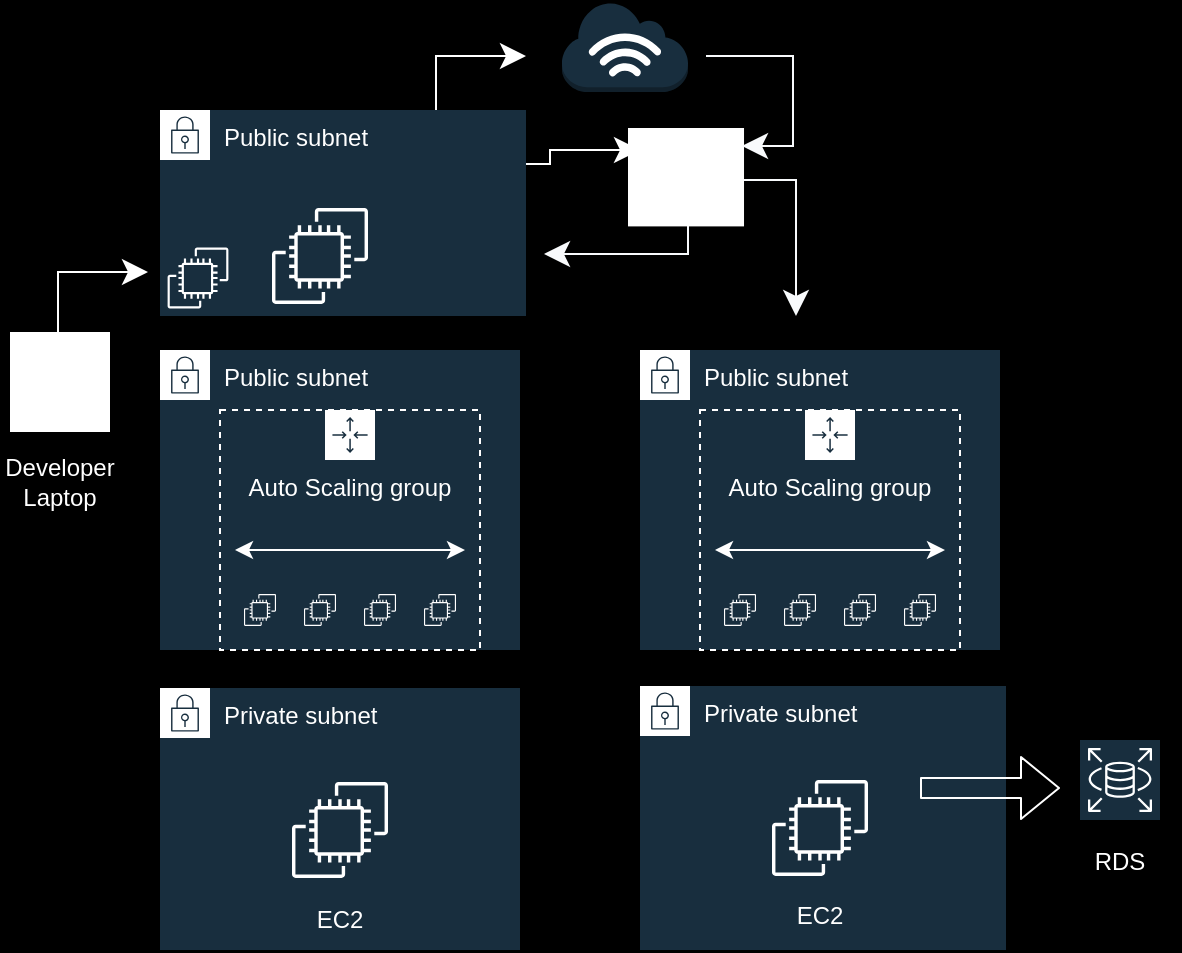<mxfile version="28.2.5">
  <diagram name="Página-1" id="WTidMu6pZAAe1vuulXgR">
    <mxGraphModel dx="1477" dy="814" grid="1" gridSize="9" guides="1" tooltips="1" connect="1" arrows="1" fold="1" page="1" pageScale="1" pageWidth="827" pageHeight="1169" background="light-dark(#000000,#121212)" math="0" shadow="0">
      <root>
        <mxCell id="0" />
        <mxCell id="1" parent="0" />
        <mxCell id="buKtytDfIhO9UdU7Xj6q-86" value="" style="edgeStyle=elbowEdgeStyle;elbow=horizontal;endArrow=classic;html=1;curved=0;rounded=0;endSize=10;startSize=13;strokeColor=light-dark(#f8fafc, #a0bcd2);sourcePerimeterSpacing=9;jumpSize=18;labelBackgroundColor=none;fontColor=default;exitX=0.545;exitY=0.528;exitDx=0;exitDy=0;exitPerimeter=0;" edge="1" parent="1" source="buKtytDfIhO9UdU7Xj6q-68">
          <mxGeometry width="50" height="50" relative="1" as="geometry">
            <mxPoint x="432" y="130" as="sourcePoint" />
            <mxPoint x="468" y="202" as="targetPoint" />
            <Array as="points">
              <mxPoint x="468" y="85" />
              <mxPoint x="486" y="145.6" />
            </Array>
          </mxGeometry>
        </mxCell>
        <mxCell id="buKtytDfIhO9UdU7Xj6q-87" value="" style="edgeStyle=elbowEdgeStyle;elbow=horizontal;endArrow=classic;html=1;curved=0;rounded=0;endSize=10;startSize=13;strokeColor=light-dark(#f8fafc, #a0bcd2);sourcePerimeterSpacing=9;jumpSize=18;labelBackgroundColor=none;fontColor=default;exitX=0.388;exitY=0.687;exitDx=0;exitDy=0;exitPerimeter=0;" edge="1" parent="1" source="buKtytDfIhO9UdU7Xj6q-68">
          <mxGeometry width="50" height="50" relative="1" as="geometry">
            <mxPoint x="396" y="162" as="sourcePoint" />
            <mxPoint x="342" y="171" as="targetPoint" />
            <Array as="points">
              <mxPoint x="414" y="189" />
              <mxPoint x="432" y="117" />
              <mxPoint x="450" y="177.6" />
            </Array>
          </mxGeometry>
        </mxCell>
        <mxCell id="buKtytDfIhO9UdU7Xj6q-73" value="" style="edgeStyle=elbowEdgeStyle;elbow=horizontal;endArrow=classic;html=1;curved=0;rounded=0;endSize=10;startSize=13;strokeColor=#FFFFFF;sourcePerimeterSpacing=9;jumpSize=18;labelBackgroundColor=none;fontColor=default;" edge="1" parent="1">
          <mxGeometry width="50" height="50" relative="1" as="geometry">
            <mxPoint x="288" y="126" as="sourcePoint" />
            <mxPoint x="390" y="119" as="targetPoint" />
            <Array as="points">
              <mxPoint x="345" y="83" />
              <mxPoint x="345" y="110" />
            </Array>
          </mxGeometry>
        </mxCell>
        <mxCell id="buKtytDfIhO9UdU7Xj6q-74" value="" style="edgeStyle=elbowEdgeStyle;elbow=horizontal;endArrow=classic;html=1;curved=0;rounded=0;endSize=10;startSize=13;strokeColor=#FFFFFF;sourcePerimeterSpacing=9;jumpSize=18;exitX=0.3;exitY=0.66;exitDx=0;exitDy=0;exitPerimeter=0;labelBackgroundColor=none;fontColor=default;" edge="1" parent="1">
          <mxGeometry width="50" height="50" relative="1" as="geometry">
            <mxPoint x="279" y="135" as="sourcePoint" />
            <mxPoint x="333" y="72" as="targetPoint" />
            <Array as="points">
              <mxPoint x="288" y="36" />
              <mxPoint x="288" y="63" />
            </Array>
          </mxGeometry>
        </mxCell>
        <mxCell id="buKtytDfIhO9UdU7Xj6q-8" value="" style="sketch=0;points=[[0,0,0],[0.25,0,0],[0.5,0,0],[0.75,0,0],[1,0,0],[0,1,0],[0.25,1,0],[0.5,1,0],[0.75,1,0],[1,1,0],[0,0.25,0],[0,0.5,0],[0,0.75,0],[1,0.25,0],[1,0.5,0],[1,0.75,0]];outlineConnect=0;dashed=0;verticalLabelPosition=bottom;verticalAlign=top;align=center;html=1;fontSize=12;fontStyle=0;aspect=fixed;shape=mxgraph.aws4.resourceIcon;resIcon=mxgraph.aws4.rds;rounded=1;labelBackgroundColor=none;fillColor=#182E3E;strokeColor=#FFFFFF;fontColor=#FFFFFF;" vertex="1" parent="1">
          <mxGeometry x="610" y="414" width="40" height="40" as="geometry" />
        </mxCell>
        <mxCell id="buKtytDfIhO9UdU7Xj6q-33" value="Private subnet" style="points=[[0,0],[0.25,0],[0.5,0],[0.75,0],[1,0],[1,0.25],[1,0.5],[1,0.75],[1,1],[0.75,1],[0.5,1],[0.25,1],[0,1],[0,0.75],[0,0.5],[0,0.25]];outlineConnect=0;html=1;whiteSpace=wrap;fontSize=12;fontStyle=0;container=1;pointerEvents=0;collapsible=0;recursiveResize=0;shape=mxgraph.aws4.group;grIcon=mxgraph.aws4.group_security_group;grStroke=0;verticalAlign=top;align=left;spacingLeft=30;dashed=0;rounded=1;labelBackgroundColor=none;fillColor=#182E3E;strokeColor=#FFFFFF;fontColor=#FFFFFF;" vertex="1" parent="1">
          <mxGeometry x="150" y="388" width="180" height="131" as="geometry" />
        </mxCell>
        <mxCell id="buKtytDfIhO9UdU7Xj6q-1" value="" style="sketch=0;points=[[0,0,0],[0.25,0,0],[0.5,0,0],[0.75,0,0],[1,0,0],[0,1,0],[0.25,1,0],[0.5,1,0],[0.75,1,0],[1,1,0],[0,0.25,0],[0,0.5,0],[0,0.75,0],[1,0.25,0],[1,0.5,0],[1,0.75,0]];outlineConnect=0;dashed=0;verticalLabelPosition=bottom;verticalAlign=top;align=center;html=1;fontSize=12;fontStyle=0;aspect=fixed;shape=mxgraph.aws4.resourceIcon;resIcon=mxgraph.aws4.ec2;rounded=1;labelBackgroundColor=none;fillColor=#182E3E;strokeColor=#FFFFFF;fontColor=#FFFFFF;" vertex="1" parent="buKtytDfIhO9UdU7Xj6q-33">
          <mxGeometry x="60" y="41" width="60" height="60" as="geometry" />
        </mxCell>
        <mxCell id="buKtytDfIhO9UdU7Xj6q-51" value="EC2" style="text;strokeColor=none;align=center;fillColor=none;html=1;verticalAlign=middle;whiteSpace=wrap;rounded=0;labelBorderColor=none;labelBackgroundColor=none;fontColor=#FFFFFF;" vertex="1" parent="buKtytDfIhO9UdU7Xj6q-33">
          <mxGeometry x="60" y="101" width="60" height="30" as="geometry" />
        </mxCell>
        <mxCell id="buKtytDfIhO9UdU7Xj6q-35" value="Private subnet" style="points=[[0,0],[0.25,0],[0.5,0],[0.75,0],[1,0],[1,0.25],[1,0.5],[1,0.75],[1,1],[0.75,1],[0.5,1],[0.25,1],[0,1],[0,0.75],[0,0.5],[0,0.25]];outlineConnect=0;html=1;whiteSpace=wrap;fontSize=12;fontStyle=0;container=1;pointerEvents=0;collapsible=0;recursiveResize=0;shape=mxgraph.aws4.group;grIcon=mxgraph.aws4.group_security_group;grStroke=0;verticalAlign=top;align=left;spacingLeft=30;dashed=0;rounded=1;labelBackgroundColor=none;fillColor=#182E3E;strokeColor=#FFFFFF;fontColor=#FFFFFF;" vertex="1" parent="1">
          <mxGeometry x="390" y="387" width="183" height="132" as="geometry" />
        </mxCell>
        <mxCell id="buKtytDfIhO9UdU7Xj6q-36" value="" style="sketch=0;points=[[0,0,0],[0.25,0,0],[0.5,0,0],[0.75,0,0],[1,0,0],[0,1,0],[0.25,1,0],[0.5,1,0],[0.75,1,0],[1,1,0],[0,0.25,0],[0,0.5,0],[0,0.75,0],[1,0.25,0],[1,0.5,0],[1,0.75,0]];outlineConnect=0;dashed=0;verticalLabelPosition=bottom;verticalAlign=top;align=center;html=1;fontSize=12;fontStyle=0;aspect=fixed;shape=mxgraph.aws4.resourceIcon;resIcon=mxgraph.aws4.ec2;rounded=1;labelBackgroundColor=none;fillColor=#182E3E;strokeColor=#FFFFFF;fontColor=#FFFFFF;" vertex="1" parent="buKtytDfIhO9UdU7Xj6q-35">
          <mxGeometry x="60" y="41" width="60" height="60" as="geometry" />
        </mxCell>
        <mxCell id="buKtytDfIhO9UdU7Xj6q-37" value="" style="shape=flexArrow;endArrow=classic;html=1;rounded=1;labelBackgroundColor=none;fontColor=default;strokeColor=#FFFFFF;" edge="1" parent="buKtytDfIhO9UdU7Xj6q-35">
          <mxGeometry width="50" height="50" relative="1" as="geometry">
            <mxPoint x="140" y="51" as="sourcePoint" />
            <mxPoint x="210" y="51" as="targetPoint" />
          </mxGeometry>
        </mxCell>
        <mxCell id="buKtytDfIhO9UdU7Xj6q-50" value="EC2" style="text;strokeColor=none;align=center;fillColor=none;html=1;verticalAlign=middle;whiteSpace=wrap;rounded=0;labelBorderColor=none;labelBackgroundColor=none;fontColor=#FFFFFF;" vertex="1" parent="buKtytDfIhO9UdU7Xj6q-35">
          <mxGeometry x="60" y="100" width="60" height="30" as="geometry" />
        </mxCell>
        <mxCell id="buKtytDfIhO9UdU7Xj6q-38" value="Public subnet" style="points=[[0,0],[0.25,0],[0.5,0],[0.75,0],[1,0],[1,0.25],[1,0.5],[1,0.75],[1,1],[0.75,1],[0.5,1],[0.25,1],[0,1],[0,0.75],[0,0.5],[0,0.25]];outlineConnect=0;html=1;whiteSpace=wrap;fontSize=12;fontStyle=0;container=1;pointerEvents=0;collapsible=0;recursiveResize=0;shape=mxgraph.aws4.group;grIcon=mxgraph.aws4.group_security_group;grStroke=0;verticalAlign=top;align=left;spacingLeft=30;dashed=0;rounded=1;labelBackgroundColor=none;fillColor=#182E3E;strokeColor=#FFFFFF;fontColor=#FFFFFF;" vertex="1" parent="1">
          <mxGeometry x="150" y="219" width="180" height="150" as="geometry" />
        </mxCell>
        <mxCell id="buKtytDfIhO9UdU7Xj6q-39" value="Auto Scaling group" style="points=[[0,0],[0.25,0],[0.5,0],[0.75,0],[1,0],[1,0.25],[1,0.5],[1,0.75],[1,1],[0.75,1],[0.5,1],[0.25,1],[0,1],[0,0.75],[0,0.5],[0,0.25]];outlineConnect=0;html=1;whiteSpace=wrap;fontSize=12;fontStyle=0;container=1;pointerEvents=0;collapsible=0;recursiveResize=0;shape=mxgraph.aws4.groupCenter;grIcon=mxgraph.aws4.group_auto_scaling_group;grStroke=1;fillColor=none;verticalAlign=top;align=center;dashed=1;spacingTop=25;rounded=1;labelBackgroundColor=none;strokeColor=#FFFFFF;fontColor=#FFFFFF;" vertex="1" parent="buKtytDfIhO9UdU7Xj6q-38">
          <mxGeometry x="30" y="30" width="130" height="120" as="geometry" />
        </mxCell>
        <mxCell id="buKtytDfIhO9UdU7Xj6q-40" value="" style="sketch=0;points=[[0,0,0],[0.25,0,0],[0.5,0,0],[0.75,0,0],[1,0,0],[0,1,0],[0.25,1,0],[0.5,1,0],[0.75,1,0],[1,1,0],[0,0.25,0],[0,0.5,0],[0,0.75,0],[1,0.25,0],[1,0.5,0],[1,0.75,0]];outlineConnect=0;dashed=0;verticalLabelPosition=bottom;verticalAlign=top;align=center;html=1;fontSize=12;fontStyle=0;aspect=fixed;shape=mxgraph.aws4.resourceIcon;resIcon=mxgraph.aws4.ec2;rounded=1;labelBackgroundColor=none;fillColor=#182E3E;strokeColor=#FFFFFF;fontColor=#FFFFFF;" vertex="1" parent="buKtytDfIhO9UdU7Xj6q-39">
          <mxGeometry x="10" y="90" width="20" height="20" as="geometry" />
        </mxCell>
        <mxCell id="buKtytDfIhO9UdU7Xj6q-41" value="" style="sketch=0;points=[[0,0,0],[0.25,0,0],[0.5,0,0],[0.75,0,0],[1,0,0],[0,1,0],[0.25,1,0],[0.5,1,0],[0.75,1,0],[1,1,0],[0,0.25,0],[0,0.5,0],[0,0.75,0],[1,0.25,0],[1,0.5,0],[1,0.75,0]];outlineConnect=0;dashed=0;verticalLabelPosition=bottom;verticalAlign=top;align=center;html=1;fontSize=12;fontStyle=0;aspect=fixed;shape=mxgraph.aws4.resourceIcon;resIcon=mxgraph.aws4.ec2;rounded=1;labelBackgroundColor=none;fillColor=#182E3E;strokeColor=#FFFFFF;fontColor=#FFFFFF;" vertex="1" parent="buKtytDfIhO9UdU7Xj6q-39">
          <mxGeometry x="40" y="90" width="20" height="20" as="geometry" />
        </mxCell>
        <mxCell id="buKtytDfIhO9UdU7Xj6q-42" value="" style="sketch=0;points=[[0,0,0],[0.25,0,0],[0.5,0,0],[0.75,0,0],[1,0,0],[0,1,0],[0.25,1,0],[0.5,1,0],[0.75,1,0],[1,1,0],[0,0.25,0],[0,0.5,0],[0,0.75,0],[1,0.25,0],[1,0.5,0],[1,0.75,0]];outlineConnect=0;dashed=0;verticalLabelPosition=bottom;verticalAlign=top;align=center;html=1;fontSize=12;fontStyle=0;aspect=fixed;shape=mxgraph.aws4.resourceIcon;resIcon=mxgraph.aws4.ec2;rounded=1;labelBackgroundColor=none;fillColor=#182E3E;strokeColor=#FFFFFF;fontColor=#FFFFFF;" vertex="1" parent="buKtytDfIhO9UdU7Xj6q-39">
          <mxGeometry x="70" y="90" width="20" height="20" as="geometry" />
        </mxCell>
        <mxCell id="buKtytDfIhO9UdU7Xj6q-43" value="" style="sketch=0;points=[[0,0,0],[0.25,0,0],[0.5,0,0],[0.75,0,0],[1,0,0],[0,1,0],[0.25,1,0],[0.5,1,0],[0.75,1,0],[1,1,0],[0,0.25,0],[0,0.5,0],[0,0.75,0],[1,0.25,0],[1,0.5,0],[1,0.75,0]];outlineConnect=0;dashed=0;verticalLabelPosition=bottom;verticalAlign=top;align=center;html=1;fontSize=12;fontStyle=0;aspect=fixed;shape=mxgraph.aws4.resourceIcon;resIcon=mxgraph.aws4.ec2;rounded=1;labelBackgroundColor=none;fillColor=#182E3E;strokeColor=#FFFFFF;fontColor=#FFFFFF;" vertex="1" parent="buKtytDfIhO9UdU7Xj6q-39">
          <mxGeometry x="100" y="90" width="20" height="20" as="geometry" />
        </mxCell>
        <mxCell id="buKtytDfIhO9UdU7Xj6q-44" value="" style="endArrow=classic;startArrow=classic;html=1;rounded=1;labelBackgroundColor=none;fontColor=default;strokeColor=#FFFFFF;" edge="1" parent="buKtytDfIhO9UdU7Xj6q-39">
          <mxGeometry width="50" height="50" relative="1" as="geometry">
            <mxPoint x="7.5" y="70" as="sourcePoint" />
            <mxPoint x="122.5" y="70" as="targetPoint" />
          </mxGeometry>
        </mxCell>
        <mxCell id="buKtytDfIhO9UdU7Xj6q-52" value="RDS" style="text;strokeColor=none;align=center;fillColor=none;html=1;verticalAlign=middle;whiteSpace=wrap;rounded=0;fontColor=#FFFFFF;labelBackgroundColor=none;" vertex="1" parent="1">
          <mxGeometry x="600" y="460" width="60" height="30" as="geometry" />
        </mxCell>
        <mxCell id="buKtytDfIhO9UdU7Xj6q-48" value="Developer Laptop" style="text;strokeColor=none;align=center;fillColor=none;html=1;verticalAlign=middle;whiteSpace=wrap;rounded=0;fontColor=#FFFFFF;labelBackgroundColor=none;" vertex="1" parent="1">
          <mxGeometry x="70" y="270" width="60" height="30" as="geometry" />
        </mxCell>
        <mxCell id="buKtytDfIhO9UdU7Xj6q-62" value="" style="edgeStyle=elbowEdgeStyle;elbow=horizontal;endArrow=classic;html=1;curved=0;rounded=0;endSize=10;startSize=13;strokeColor=#FFFFFF;sourcePerimeterSpacing=9;jumpSize=18;exitX=0.3;exitY=0.66;exitDx=0;exitDy=0;exitPerimeter=0;labelBackgroundColor=none;fontColor=default;" edge="1" parent="1" source="buKtytDfIhO9UdU7Xj6q-45">
          <mxGeometry width="50" height="50" relative="1" as="geometry">
            <mxPoint x="75" y="230" as="sourcePoint" />
            <mxPoint x="144" y="180" as="targetPoint" />
            <Array as="points">
              <mxPoint x="99" y="144" />
              <mxPoint x="99" y="171" />
            </Array>
          </mxGeometry>
        </mxCell>
        <mxCell id="buKtytDfIhO9UdU7Xj6q-45" value="" style="shape=image;html=1;verticalAlign=top;verticalLabelPosition=bottom;labelBackgroundColor=none;imageAspect=0;aspect=fixed;image=https://icons.diagrams.net/icon-cache1/Business___Finance_glyph_V1-2601/576_Api_app_coding_developer_laptop_game_gaming_genres_programing-1091.svg;shadow=0;imageBackground=default;rounded=1;fontFamily=Garamond;fillColor=#182E3E;strokeColor=#FFFFFF;fontColor=#FFFFFF;" vertex="1" parent="1">
          <mxGeometry x="75" y="210" width="50" height="50" as="geometry" />
        </mxCell>
        <mxCell id="buKtytDfIhO9UdU7Xj6q-66" value="Public subnet" style="points=[[0,0],[0.25,0],[0.5,0],[0.75,0],[1,0],[1,0.25],[1,0.5],[1,0.75],[1,1],[0.75,1],[0.5,1],[0.25,1],[0,1],[0,0.75],[0,0.5],[0,0.25]];outlineConnect=0;html=1;whiteSpace=wrap;fontSize=12;fontStyle=0;container=1;pointerEvents=0;collapsible=0;recursiveResize=0;shape=mxgraph.aws4.group;grIcon=mxgraph.aws4.group_security_group;grStroke=0;strokeColor=#FFFFFF;fillColor=#182E3E;verticalAlign=top;align=left;spacingLeft=30;fontColor=#FFFFFF;dashed=0;labelBackgroundColor=none;" vertex="1" parent="1">
          <mxGeometry x="150" y="99" width="183" height="103" as="geometry" />
        </mxCell>
        <mxCell id="buKtytDfIhO9UdU7Xj6q-64" value="" style="sketch=0;points=[[0,0,0],[0.25,0,0],[0.5,0,0],[0.75,0,0],[1,0,0],[0,1,0],[0.25,1,0],[0.5,1,0],[0.75,1,0],[1,1,0],[0,0.25,0],[0,0.5,0],[0,0.75,0],[1,0.25,0],[1,0.5,0],[1,0.75,0]];outlineConnect=0;dashed=0;verticalLabelPosition=bottom;verticalAlign=top;align=center;html=1;fontSize=12;fontStyle=0;aspect=fixed;shape=mxgraph.aws4.resourceIcon;resIcon=mxgraph.aws4.ec2;rounded=1;labelBackgroundColor=none;fillColor=#182E3E;strokeColor=#FFFFFF;fontColor=#FFFFFF;" vertex="1" parent="buKtytDfIhO9UdU7Xj6q-66">
          <mxGeometry x="50" y="43" width="60" height="60" as="geometry" />
        </mxCell>
        <mxCell id="buKtytDfIhO9UdU7Xj6q-65" value="" style="sketch=0;points=[[0,0,0],[0.25,0,0],[0.5,0,0],[0.75,0,0],[1,0,0],[0,1,0],[0.25,1,0],[0.5,1,0],[0.75,1,0],[1,1,0],[0,0.25,0],[0,0.5,0],[0,0.75,0],[1,0.25,0],[1,0.5,0],[1,0.75,0]];outlineConnect=0;dashed=0;verticalLabelPosition=bottom;verticalAlign=top;align=center;html=1;fontSize=12;fontStyle=0;aspect=fixed;shape=mxgraph.aws4.resourceIcon;resIcon=mxgraph.aws4.ec2;rounded=1;labelBackgroundColor=none;fillColor=#182E3E;strokeColor=#FFFFFF;fontColor=#FFFFFF;" vertex="1" parent="buKtytDfIhO9UdU7Xj6q-66">
          <mxGeometry y="65" width="38" height="38" as="geometry" />
        </mxCell>
        <mxCell id="buKtytDfIhO9UdU7Xj6q-67" value="" style="outlineConnect=0;dashed=0;verticalLabelPosition=bottom;verticalAlign=top;align=center;html=1;shape=mxgraph.aws3.internet_3;fillColor=#182E3E;labelBackgroundColor=none;strokeColor=#FFFFFF;fontColor=#FFFFFF;" vertex="1" parent="1">
          <mxGeometry x="351" y="45" width="63" height="45" as="geometry" />
        </mxCell>
        <mxCell id="buKtytDfIhO9UdU7Xj6q-68" value="" style="points=[];aspect=fixed;html=1;align=center;shadow=0;dashed=0;fillColor=#FFFFFF;strokeColor=none;shape=mxgraph.alibaba_cloud.alb_application_load_balancer_01;labelBackgroundColor=none;fontColor=#FFFFFF;" vertex="1" parent="1">
          <mxGeometry x="384" y="108" width="58.01" height="49.2" as="geometry" />
        </mxCell>
        <mxCell id="buKtytDfIhO9UdU7Xj6q-76" value="" style="edgeStyle=elbowEdgeStyle;elbow=horizontal;endArrow=classic;html=1;curved=0;rounded=0;endSize=10;startSize=13;strokeColor=light-dark(#f8fafc, #a0bcd2);sourcePerimeterSpacing=9;jumpSize=18;labelBackgroundColor=none;fontColor=default;" edge="1" parent="1">
          <mxGeometry width="50" height="50" relative="1" as="geometry">
            <mxPoint x="423" y="72" as="sourcePoint" />
            <mxPoint x="441" y="117" as="targetPoint" />
            <Array as="points">
              <mxPoint x="466.5" y="29.4" />
              <mxPoint x="484.5" y="90" />
            </Array>
          </mxGeometry>
        </mxCell>
        <mxCell id="buKtytDfIhO9UdU7Xj6q-79" value="Public subnet" style="points=[[0,0],[0.25,0],[0.5,0],[0.75,0],[1,0],[1,0.25],[1,0.5],[1,0.75],[1,1],[0.75,1],[0.5,1],[0.25,1],[0,1],[0,0.75],[0,0.5],[0,0.25]];outlineConnect=0;html=1;whiteSpace=wrap;fontSize=12;fontStyle=0;container=1;pointerEvents=0;collapsible=0;recursiveResize=0;shape=mxgraph.aws4.group;grIcon=mxgraph.aws4.group_security_group;grStroke=0;verticalAlign=top;align=left;spacingLeft=30;dashed=0;rounded=1;labelBackgroundColor=none;fillColor=#182E3E;strokeColor=#FFFFFF;fontColor=#FFFFFF;" vertex="1" parent="1">
          <mxGeometry x="390" y="219" width="180" height="150" as="geometry" />
        </mxCell>
        <mxCell id="buKtytDfIhO9UdU7Xj6q-80" value="Auto Scaling group" style="points=[[0,0],[0.25,0],[0.5,0],[0.75,0],[1,0],[1,0.25],[1,0.5],[1,0.75],[1,1],[0.75,1],[0.5,1],[0.25,1],[0,1],[0,0.75],[0,0.5],[0,0.25]];outlineConnect=0;html=1;whiteSpace=wrap;fontSize=12;fontStyle=0;container=1;pointerEvents=0;collapsible=0;recursiveResize=0;shape=mxgraph.aws4.groupCenter;grIcon=mxgraph.aws4.group_auto_scaling_group;grStroke=1;fillColor=none;verticalAlign=top;align=center;dashed=1;spacingTop=25;rounded=1;labelBackgroundColor=none;strokeColor=#FFFFFF;fontColor=#FFFFFF;" vertex="1" parent="buKtytDfIhO9UdU7Xj6q-79">
          <mxGeometry x="30" y="30" width="130" height="120" as="geometry" />
        </mxCell>
        <mxCell id="buKtytDfIhO9UdU7Xj6q-81" value="" style="sketch=0;points=[[0,0,0],[0.25,0,0],[0.5,0,0],[0.75,0,0],[1,0,0],[0,1,0],[0.25,1,0],[0.5,1,0],[0.75,1,0],[1,1,0],[0,0.25,0],[0,0.5,0],[0,0.75,0],[1,0.25,0],[1,0.5,0],[1,0.75,0]];outlineConnect=0;dashed=0;verticalLabelPosition=bottom;verticalAlign=top;align=center;html=1;fontSize=12;fontStyle=0;aspect=fixed;shape=mxgraph.aws4.resourceIcon;resIcon=mxgraph.aws4.ec2;rounded=1;labelBackgroundColor=none;fillColor=#182E3E;strokeColor=#FFFFFF;fontColor=#FFFFFF;" vertex="1" parent="buKtytDfIhO9UdU7Xj6q-80">
          <mxGeometry x="10" y="90" width="20" height="20" as="geometry" />
        </mxCell>
        <mxCell id="buKtytDfIhO9UdU7Xj6q-82" value="" style="sketch=0;points=[[0,0,0],[0.25,0,0],[0.5,0,0],[0.75,0,0],[1,0,0],[0,1,0],[0.25,1,0],[0.5,1,0],[0.75,1,0],[1,1,0],[0,0.25,0],[0,0.5,0],[0,0.75,0],[1,0.25,0],[1,0.5,0],[1,0.75,0]];outlineConnect=0;dashed=0;verticalLabelPosition=bottom;verticalAlign=top;align=center;html=1;fontSize=12;fontStyle=0;aspect=fixed;shape=mxgraph.aws4.resourceIcon;resIcon=mxgraph.aws4.ec2;rounded=1;labelBackgroundColor=none;fillColor=#182E3E;strokeColor=#FFFFFF;fontColor=#FFFFFF;" vertex="1" parent="buKtytDfIhO9UdU7Xj6q-80">
          <mxGeometry x="40" y="90" width="20" height="20" as="geometry" />
        </mxCell>
        <mxCell id="buKtytDfIhO9UdU7Xj6q-83" value="" style="sketch=0;points=[[0,0,0],[0.25,0,0],[0.5,0,0],[0.75,0,0],[1,0,0],[0,1,0],[0.25,1,0],[0.5,1,0],[0.75,1,0],[1,1,0],[0,0.25,0],[0,0.5,0],[0,0.75,0],[1,0.25,0],[1,0.5,0],[1,0.75,0]];outlineConnect=0;dashed=0;verticalLabelPosition=bottom;verticalAlign=top;align=center;html=1;fontSize=12;fontStyle=0;aspect=fixed;shape=mxgraph.aws4.resourceIcon;resIcon=mxgraph.aws4.ec2;rounded=1;labelBackgroundColor=none;fillColor=#182E3E;strokeColor=#FFFFFF;fontColor=#FFFFFF;" vertex="1" parent="buKtytDfIhO9UdU7Xj6q-80">
          <mxGeometry x="70" y="90" width="20" height="20" as="geometry" />
        </mxCell>
        <mxCell id="buKtytDfIhO9UdU7Xj6q-84" value="" style="sketch=0;points=[[0,0,0],[0.25,0,0],[0.5,0,0],[0.75,0,0],[1,0,0],[0,1,0],[0.25,1,0],[0.5,1,0],[0.75,1,0],[1,1,0],[0,0.25,0],[0,0.5,0],[0,0.75,0],[1,0.25,0],[1,0.5,0],[1,0.75,0]];outlineConnect=0;dashed=0;verticalLabelPosition=bottom;verticalAlign=top;align=center;html=1;fontSize=12;fontStyle=0;aspect=fixed;shape=mxgraph.aws4.resourceIcon;resIcon=mxgraph.aws4.ec2;rounded=1;labelBackgroundColor=none;fillColor=#182E3E;strokeColor=#FFFFFF;fontColor=#FFFFFF;" vertex="1" parent="buKtytDfIhO9UdU7Xj6q-80">
          <mxGeometry x="100" y="90" width="20" height="20" as="geometry" />
        </mxCell>
        <mxCell id="buKtytDfIhO9UdU7Xj6q-85" value="" style="endArrow=classic;startArrow=classic;html=1;rounded=1;labelBackgroundColor=none;fontColor=default;strokeColor=#FFFFFF;" edge="1" parent="buKtytDfIhO9UdU7Xj6q-80">
          <mxGeometry width="50" height="50" relative="1" as="geometry">
            <mxPoint x="7.5" y="70" as="sourcePoint" />
            <mxPoint x="122.5" y="70" as="targetPoint" />
          </mxGeometry>
        </mxCell>
      </root>
    </mxGraphModel>
  </diagram>
</mxfile>
